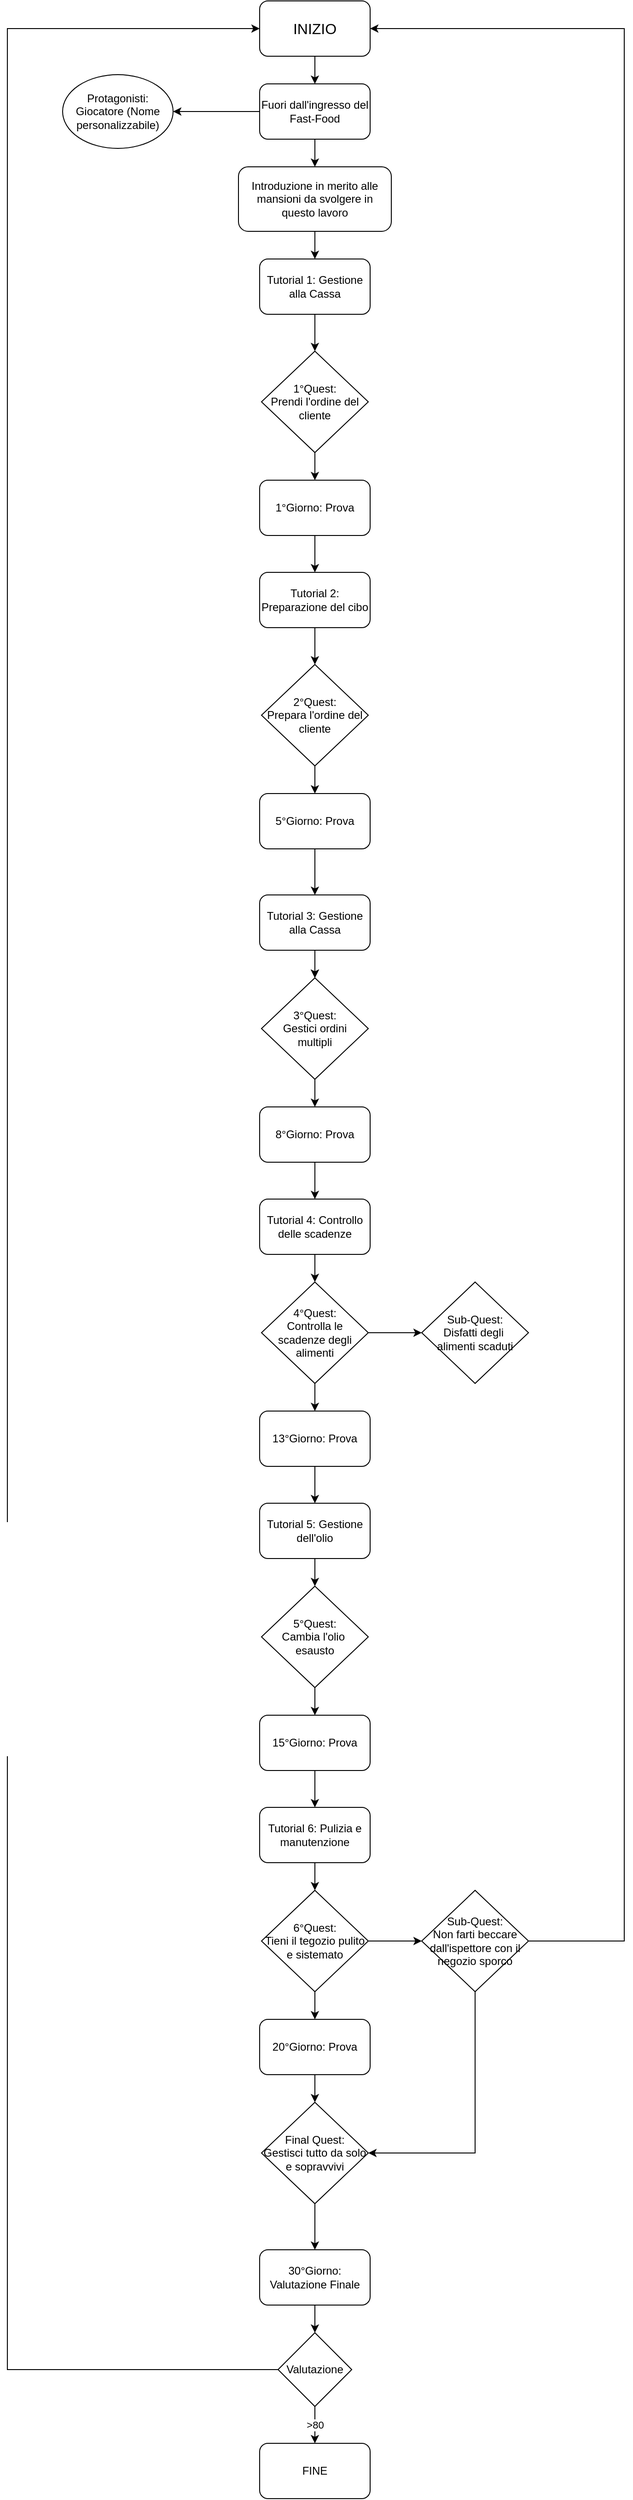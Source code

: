 <mxfile version="26.0.16">
  <diagram name="Pagina-1" id="FXbpu_-k7UZ_izN4wXpN">
    <mxGraphModel dx="3232" dy="1442" grid="1" gridSize="10" guides="1" tooltips="1" connect="1" arrows="1" fold="1" page="1" pageScale="1" pageWidth="827" pageHeight="1169" math="0" shadow="0">
      <root>
        <mxCell id="0" />
        <mxCell id="1" parent="0" />
        <mxCell id="MgWlx1ZWQF1b9k5S2F4w-1" value="&lt;font style=&quot;font-size: 16px;&quot;&gt;INIZIO&lt;/font&gt;" style="rounded=1;whiteSpace=wrap;html=1;" vertex="1" parent="1">
          <mxGeometry x="354" y="20" width="120" height="60" as="geometry" />
        </mxCell>
        <mxCell id="MgWlx1ZWQF1b9k5S2F4w-2" value="Fuori dall&#39;ingresso del Fast-Food" style="rounded=1;whiteSpace=wrap;html=1;" vertex="1" parent="1">
          <mxGeometry x="354" y="110" width="120" height="60" as="geometry" />
        </mxCell>
        <mxCell id="MgWlx1ZWQF1b9k5S2F4w-3" value="" style="endArrow=classic;html=1;rounded=0;exitX=0.5;exitY=1;exitDx=0;exitDy=0;entryX=0.5;entryY=0;entryDx=0;entryDy=0;" edge="1" parent="1" source="MgWlx1ZWQF1b9k5S2F4w-1" target="MgWlx1ZWQF1b9k5S2F4w-2">
          <mxGeometry width="50" height="50" relative="1" as="geometry">
            <mxPoint x="390" y="390" as="sourcePoint" />
            <mxPoint x="440" y="340" as="targetPoint" />
          </mxGeometry>
        </mxCell>
        <mxCell id="MgWlx1ZWQF1b9k5S2F4w-4" value="Protagonisti: Giocatore (Nome personalizzabile)" style="ellipse;whiteSpace=wrap;html=1;" vertex="1" parent="1">
          <mxGeometry x="140" y="100" width="120" height="80" as="geometry" />
        </mxCell>
        <mxCell id="MgWlx1ZWQF1b9k5S2F4w-5" value="" style="endArrow=classic;html=1;rounded=0;entryX=1;entryY=0.5;entryDx=0;entryDy=0;" edge="1" parent="1" source="MgWlx1ZWQF1b9k5S2F4w-2" target="MgWlx1ZWQF1b9k5S2F4w-4">
          <mxGeometry width="50" height="50" relative="1" as="geometry">
            <mxPoint x="350" y="190" as="sourcePoint" />
            <mxPoint x="310" y="160" as="targetPoint" />
          </mxGeometry>
        </mxCell>
        <mxCell id="MgWlx1ZWQF1b9k5S2F4w-6" value="" style="endArrow=classic;html=1;rounded=0;exitX=0.5;exitY=1;exitDx=0;exitDy=0;entryX=0.5;entryY=0;entryDx=0;entryDy=0;" edge="1" parent="1" source="MgWlx1ZWQF1b9k5S2F4w-2" target="MgWlx1ZWQF1b9k5S2F4w-7">
          <mxGeometry width="50" height="50" relative="1" as="geometry">
            <mxPoint x="520" y="360" as="sourcePoint" />
            <mxPoint x="414" y="310" as="targetPoint" />
          </mxGeometry>
        </mxCell>
        <mxCell id="MgWlx1ZWQF1b9k5S2F4w-7" value="Introduzione in merito alle mansioni da svolgere in questo lavoro" style="rounded=1;whiteSpace=wrap;html=1;" vertex="1" parent="1">
          <mxGeometry x="331" y="200" width="166" height="70" as="geometry" />
        </mxCell>
        <mxCell id="MgWlx1ZWQF1b9k5S2F4w-8" value="" style="endArrow=classic;html=1;rounded=0;exitX=0.5;exitY=1;exitDx=0;exitDy=0;entryX=0.5;entryY=0;entryDx=0;entryDy=0;" edge="1" parent="1" source="MgWlx1ZWQF1b9k5S2F4w-7" target="MgWlx1ZWQF1b9k5S2F4w-9">
          <mxGeometry width="50" height="50" relative="1" as="geometry">
            <mxPoint x="560" y="250.0" as="sourcePoint" />
            <mxPoint x="560" y="420" as="targetPoint" />
          </mxGeometry>
        </mxCell>
        <mxCell id="MgWlx1ZWQF1b9k5S2F4w-9" value="Tutorial 1: Gestione alla Cassa" style="rounded=1;whiteSpace=wrap;html=1;" vertex="1" parent="1">
          <mxGeometry x="354" y="300" width="120" height="60" as="geometry" />
        </mxCell>
        <mxCell id="MgWlx1ZWQF1b9k5S2F4w-12" value="" style="endArrow=classic;html=1;rounded=0;exitX=0.5;exitY=1;exitDx=0;exitDy=0;entryX=0.5;entryY=0;entryDx=0;entryDy=0;" edge="1" parent="1" source="MgWlx1ZWQF1b9k5S2F4w-11" target="MgWlx1ZWQF1b9k5S2F4w-15">
          <mxGeometry width="50" height="50" relative="1" as="geometry">
            <mxPoint x="460" y="570" as="sourcePoint" />
            <mxPoint x="414" y="560" as="targetPoint" />
          </mxGeometry>
        </mxCell>
        <mxCell id="MgWlx1ZWQF1b9k5S2F4w-15" value="1°Giorno: Prova" style="rounded=1;whiteSpace=wrap;html=1;" vertex="1" parent="1">
          <mxGeometry x="354" y="540" width="120" height="60" as="geometry" />
        </mxCell>
        <mxCell id="MgWlx1ZWQF1b9k5S2F4w-16" value="" style="endArrow=classic;html=1;rounded=0;exitX=0.5;exitY=1;exitDx=0;exitDy=0;" edge="1" parent="1" source="MgWlx1ZWQF1b9k5S2F4w-9" target="MgWlx1ZWQF1b9k5S2F4w-11">
          <mxGeometry width="50" height="50" relative="1" as="geometry">
            <mxPoint x="414" y="360" as="sourcePoint" />
            <mxPoint x="414" y="560" as="targetPoint" />
          </mxGeometry>
        </mxCell>
        <mxCell id="MgWlx1ZWQF1b9k5S2F4w-11" value="1°Quest:&lt;br&gt;Prendi l&#39;ordine del cliente" style="rhombus;whiteSpace=wrap;html=1;" vertex="1" parent="1">
          <mxGeometry x="356" y="400" width="116" height="110" as="geometry" />
        </mxCell>
        <mxCell id="MgWlx1ZWQF1b9k5S2F4w-18" value="" style="endArrow=classic;html=1;rounded=0;exitX=0.5;exitY=1;exitDx=0;exitDy=0;entryX=0.5;entryY=0;entryDx=0;entryDy=0;" edge="1" parent="1" source="MgWlx1ZWQF1b9k5S2F4w-21" target="MgWlx1ZWQF1b9k5S2F4w-19">
          <mxGeometry width="50" height="50" relative="1" as="geometry">
            <mxPoint x="460" y="810" as="sourcePoint" />
            <mxPoint x="414" y="800" as="targetPoint" />
          </mxGeometry>
        </mxCell>
        <mxCell id="MgWlx1ZWQF1b9k5S2F4w-19" value="5°Giorno: Prova" style="rounded=1;whiteSpace=wrap;html=1;" vertex="1" parent="1">
          <mxGeometry x="354" y="880" width="120" height="60" as="geometry" />
        </mxCell>
        <mxCell id="MgWlx1ZWQF1b9k5S2F4w-20" value="" style="endArrow=classic;html=1;rounded=0;exitX=0.5;exitY=1;exitDx=0;exitDy=0;entryX=0.5;entryY=0;entryDx=0;entryDy=0;" edge="1" parent="1" target="MgWlx1ZWQF1b9k5S2F4w-22" source="MgWlx1ZWQF1b9k5S2F4w-15">
          <mxGeometry width="50" height="50" relative="1" as="geometry">
            <mxPoint x="414" y="600" as="sourcePoint" />
            <mxPoint x="480" y="640" as="targetPoint" />
          </mxGeometry>
        </mxCell>
        <mxCell id="MgWlx1ZWQF1b9k5S2F4w-21" value="2°Quest:&lt;br&gt;Prepara l&#39;ordine del cliente" style="rhombus;whiteSpace=wrap;html=1;" vertex="1" parent="1">
          <mxGeometry x="356" y="740" width="116" height="110" as="geometry" />
        </mxCell>
        <mxCell id="MgWlx1ZWQF1b9k5S2F4w-22" value="Tutorial 2: Preparazione del cibo" style="rounded=1;whiteSpace=wrap;html=1;" vertex="1" parent="1">
          <mxGeometry x="354" y="640" width="120" height="60" as="geometry" />
        </mxCell>
        <mxCell id="MgWlx1ZWQF1b9k5S2F4w-23" value="" style="endArrow=classic;html=1;rounded=0;exitX=0.5;exitY=1;exitDx=0;exitDy=0;entryX=0.5;entryY=0;entryDx=0;entryDy=0;" edge="1" parent="1" source="MgWlx1ZWQF1b9k5S2F4w-22" target="MgWlx1ZWQF1b9k5S2F4w-21">
          <mxGeometry width="50" height="50" relative="1" as="geometry">
            <mxPoint x="630" y="840" as="sourcePoint" />
            <mxPoint x="680" y="790" as="targetPoint" />
          </mxGeometry>
        </mxCell>
        <mxCell id="MgWlx1ZWQF1b9k5S2F4w-27" value="" style="endArrow=classic;html=1;rounded=0;exitX=0.5;exitY=1;exitDx=0;exitDy=0;entryX=0.5;entryY=0;entryDx=0;entryDy=0;" edge="1" parent="1" source="MgWlx1ZWQF1b9k5S2F4w-29" target="MgWlx1ZWQF1b9k5S2F4w-28">
          <mxGeometry width="50" height="50" relative="1" as="geometry">
            <mxPoint x="462" y="1150" as="sourcePoint" />
            <mxPoint x="416" y="1140" as="targetPoint" />
          </mxGeometry>
        </mxCell>
        <mxCell id="MgWlx1ZWQF1b9k5S2F4w-28" value="8°Giorno: Prova" style="rounded=1;whiteSpace=wrap;html=1;" vertex="1" parent="1">
          <mxGeometry x="354" y="1220" width="120" height="60" as="geometry" />
        </mxCell>
        <mxCell id="MgWlx1ZWQF1b9k5S2F4w-29" value="3°Quest:&lt;br&gt;Gestici ordini&lt;div&gt;multipli&lt;/div&gt;" style="rhombus;whiteSpace=wrap;html=1;" vertex="1" parent="1">
          <mxGeometry x="356" y="1080" width="116" height="110" as="geometry" />
        </mxCell>
        <mxCell id="MgWlx1ZWQF1b9k5S2F4w-35" value="" style="edgeStyle=orthogonalEdgeStyle;rounded=0;orthogonalLoop=1;jettySize=auto;html=1;" edge="1" parent="1" source="MgWlx1ZWQF1b9k5S2F4w-30" target="MgWlx1ZWQF1b9k5S2F4w-29">
          <mxGeometry relative="1" as="geometry" />
        </mxCell>
        <mxCell id="MgWlx1ZWQF1b9k5S2F4w-30" value="Tutorial 3: Gestione alla Cassa" style="rounded=1;whiteSpace=wrap;html=1;" vertex="1" parent="1">
          <mxGeometry x="354" y="990" width="120" height="60" as="geometry" />
        </mxCell>
        <mxCell id="MgWlx1ZWQF1b9k5S2F4w-31" value="" style="endArrow=classic;html=1;rounded=0;exitX=0.5;exitY=1;exitDx=0;exitDy=0;entryX=0.5;entryY=0;entryDx=0;entryDy=0;" edge="1" parent="1" source="MgWlx1ZWQF1b9k5S2F4w-30" target="MgWlx1ZWQF1b9k5S2F4w-29">
          <mxGeometry width="50" height="50" relative="1" as="geometry">
            <mxPoint x="632" y="1180" as="sourcePoint" />
            <mxPoint x="682" y="1130" as="targetPoint" />
          </mxGeometry>
        </mxCell>
        <mxCell id="MgWlx1ZWQF1b9k5S2F4w-32" value="" style="endArrow=classic;html=1;rounded=0;exitX=0.5;exitY=1;exitDx=0;exitDy=0;entryX=0.5;entryY=0;entryDx=0;entryDy=0;" edge="1" parent="1" source="MgWlx1ZWQF1b9k5S2F4w-19" target="MgWlx1ZWQF1b9k5S2F4w-30">
          <mxGeometry width="50" height="50" relative="1" as="geometry">
            <mxPoint x="426" y="1050" as="sourcePoint" />
            <mxPoint x="426" y="1090" as="targetPoint" />
          </mxGeometry>
        </mxCell>
        <mxCell id="MgWlx1ZWQF1b9k5S2F4w-36" value="" style="endArrow=classic;html=1;rounded=0;exitX=0.5;exitY=1;exitDx=0;exitDy=0;entryX=0.5;entryY=0;entryDx=0;entryDy=0;" edge="1" parent="1" source="MgWlx1ZWQF1b9k5S2F4w-38" target="MgWlx1ZWQF1b9k5S2F4w-37">
          <mxGeometry width="50" height="50" relative="1" as="geometry">
            <mxPoint x="462" y="1480" as="sourcePoint" />
            <mxPoint x="416" y="1470" as="targetPoint" />
          </mxGeometry>
        </mxCell>
        <mxCell id="MgWlx1ZWQF1b9k5S2F4w-37" value="13°Giorno: Prova" style="rounded=1;whiteSpace=wrap;html=1;" vertex="1" parent="1">
          <mxGeometry x="354" y="1550" width="120" height="60" as="geometry" />
        </mxCell>
        <mxCell id="MgWlx1ZWQF1b9k5S2F4w-38" value="4°Quest:&lt;br&gt;Controlla le scadenze degli alimenti&lt;span style=&quot;color: rgba(0, 0, 0, 0); font-family: monospace; font-size: 0px; text-align: start; text-wrap-mode: nowrap;&quot;&gt;%3CmxGraphModel%3E%3Croot%3E%3CmxCell%20id%3D%220%22%2F%3E%3CmxCell%20id%3D%221%22%20parent%3D%220%22%2F%3E%3CmxCell%20id%3D%222%22%20value%3D%22%22%20style%3D%22endArrow%3Dclassic%3Bhtml%3D1%3Brounded%3D0%3BexitX%3D0.5%3BexitY%3D1%3BexitDx%3D0%3BexitDy%3D0%3BentryX%3D0.5%3BentryY%3D0%3BentryDx%3D0%3BentryDy%3D0%3B%22%20edge%3D%221%22%20source%3D%224%22%20target%3D%223%22%20parent%3D%221%22%3E%3CmxGeometry%20width%3D%2250%22%20height%3D%2250%22%20relative%3D%221%22%20as%3D%22geometry%22%3E%3CmxPoint%20x%3D%22462%22%20y%3D%221150%22%20as%3D%22sourcePoint%22%2F%3E%3CmxPoint%20x%3D%22416%22%20y%3D%221140%22%20as%3D%22targetPoint%22%2F%3E%3C%2FmxGeometry%3E%3C%2FmxCell%3E%3CmxCell%20id%3D%223%22%20value%3D%227%C2%B0Giorno%3A%20Prova%22%20style%3D%22rounded%3D1%3BwhiteSpace%3Dwrap%3Bhtml%3D1%3B%22%20vertex%3D%221%22%20parent%3D%221%22%3E%3CmxGeometry%20x%3D%22354%22%20y%3D%221220%22%20width%3D%22120%22%20height%3D%2260%22%20as%3D%22geometry%22%2F%3E%3C%2FmxCell%3E%3CmxCell%20id%3D%224%22%20value%3D%223%C2%B0Quest%3A%26lt%3Bbr%26gt%3BGestici%20ordini%26lt%3Bdiv%26gt%3Bmultipli%26lt%3B%2Fdiv%26gt%3B%22%20style%3D%22rhombus%3BwhiteSpace%3Dwrap%3Bhtml%3D1%3B%22%20vertex%3D%221%22%20parent%3D%221%22%3E%3CmxGeometry%20x%3D%22356%22%20y%3D%221080%22%20width%3D%22116%22%20height%3D%22110%22%20as%3D%22geometry%22%2F%3E%3C%2FmxCell%3E%3CmxCell%20id%3D%225%22%20value%3D%22Tutorial%203%3A%20Gestione%20alla%20Cassa%22%20style%3D%22rounded%3D1%3BwhiteSpace%3Dwrap%3Bhtml%3D1%3B%22%20vertex%3D%221%22%20parent%3D%221%22%3E%3CmxGeometry%20x%3D%22354%22%20y%3D%22990%22%20width%3D%22120%22%20height%3D%2260%22%20as%3D%22geometry%22%2F%3E%3C%2FmxCell%3E%3CmxCell%20id%3D%226%22%20value%3D%22%22%20style%3D%22endArrow%3Dclassic%3Bhtml%3D1%3Brounded%3D0%3BexitX%3D0.5%3BexitY%3D1%3BexitDx%3D0%3BexitDy%3D0%3BentryX%3D0.5%3BentryY%3D0%3BentryDx%3D0%3BentryDy%3D0%3B%22%20edge%3D%221%22%20source%3D%225%22%20target%3D%224%22%20parent%3D%221%22%3E%3CmxGeometry%20width%3D%2250%22%20height%3D%2250%22%20relative%3D%221%22%20as%3D%22geometry%22%3E%3CmxPoint%20x%3D%22632%22%20y%3D%221180%22%20as%3D%22sourcePoint%22%2F%3E%3CmxPoint%20x%3D%22682%22%20y%3D%221130%22%20as%3D%22targetPoint%22%2F%3E%3C%2FmxGeometry%3E%3C%2FmxCell%3E%3C%2Froot%3E%3C%2FmxGraphModel%3E&lt;/span&gt;" style="rhombus;whiteSpace=wrap;html=1;" vertex="1" parent="1">
          <mxGeometry x="356" y="1410" width="116" height="110" as="geometry" />
        </mxCell>
        <mxCell id="MgWlx1ZWQF1b9k5S2F4w-39" value="Tutorial 4: Controllo delle scadenze" style="rounded=1;whiteSpace=wrap;html=1;" vertex="1" parent="1">
          <mxGeometry x="354" y="1320" width="120" height="60" as="geometry" />
        </mxCell>
        <mxCell id="MgWlx1ZWQF1b9k5S2F4w-40" value="" style="endArrow=classic;html=1;rounded=0;exitX=0.5;exitY=1;exitDx=0;exitDy=0;entryX=0.5;entryY=0;entryDx=0;entryDy=0;" edge="1" parent="1" source="MgWlx1ZWQF1b9k5S2F4w-39" target="MgWlx1ZWQF1b9k5S2F4w-38">
          <mxGeometry width="50" height="50" relative="1" as="geometry">
            <mxPoint x="632" y="1510" as="sourcePoint" />
            <mxPoint x="682" y="1460" as="targetPoint" />
          </mxGeometry>
        </mxCell>
        <mxCell id="MgWlx1ZWQF1b9k5S2F4w-41" value="" style="endArrow=classic;html=1;rounded=0;exitX=0.5;exitY=1;exitDx=0;exitDy=0;entryX=0.5;entryY=0;entryDx=0;entryDy=0;" edge="1" parent="1" source="MgWlx1ZWQF1b9k5S2F4w-43" target="MgWlx1ZWQF1b9k5S2F4w-42">
          <mxGeometry width="50" height="50" relative="1" as="geometry">
            <mxPoint x="462" y="1810" as="sourcePoint" />
            <mxPoint x="416" y="1800" as="targetPoint" />
          </mxGeometry>
        </mxCell>
        <mxCell id="MgWlx1ZWQF1b9k5S2F4w-59" style="edgeStyle=orthogonalEdgeStyle;rounded=0;orthogonalLoop=1;jettySize=auto;html=1;exitX=0.5;exitY=1;exitDx=0;exitDy=0;" edge="1" parent="1" source="MgWlx1ZWQF1b9k5S2F4w-42" target="MgWlx1ZWQF1b9k5S2F4w-53">
          <mxGeometry relative="1" as="geometry" />
        </mxCell>
        <mxCell id="MgWlx1ZWQF1b9k5S2F4w-42" value="15°Giorno: Prova" style="rounded=1;whiteSpace=wrap;html=1;" vertex="1" parent="1">
          <mxGeometry x="354" y="1880" width="120" height="60" as="geometry" />
        </mxCell>
        <mxCell id="MgWlx1ZWQF1b9k5S2F4w-43" value="5°Quest:&lt;br&gt;Cambia l&#39;olio&amp;nbsp;&lt;div&gt;esausto&lt;/div&gt;" style="rhombus;whiteSpace=wrap;html=1;" vertex="1" parent="1">
          <mxGeometry x="356" y="1740" width="116" height="110" as="geometry" />
        </mxCell>
        <mxCell id="MgWlx1ZWQF1b9k5S2F4w-44" value="Tutorial 5: Gestione dell&#39;olio" style="rounded=1;whiteSpace=wrap;html=1;" vertex="1" parent="1">
          <mxGeometry x="354" y="1650" width="120" height="60" as="geometry" />
        </mxCell>
        <mxCell id="MgWlx1ZWQF1b9k5S2F4w-45" value="" style="endArrow=classic;html=1;rounded=0;exitX=0.5;exitY=1;exitDx=0;exitDy=0;entryX=0.5;entryY=0;entryDx=0;entryDy=0;" edge="1" parent="1" source="MgWlx1ZWQF1b9k5S2F4w-44" target="MgWlx1ZWQF1b9k5S2F4w-43">
          <mxGeometry width="50" height="50" relative="1" as="geometry">
            <mxPoint x="632" y="1840" as="sourcePoint" />
            <mxPoint x="682" y="1790" as="targetPoint" />
          </mxGeometry>
        </mxCell>
        <mxCell id="MgWlx1ZWQF1b9k5S2F4w-46" value="Sub-Quest:&lt;div&gt;Disfatti degli&amp;nbsp;&lt;/div&gt;&lt;div&gt;alimenti scaduti&lt;/div&gt;" style="rhombus;whiteSpace=wrap;html=1;" vertex="1" parent="1">
          <mxGeometry x="530" y="1410" width="116" height="110" as="geometry" />
        </mxCell>
        <mxCell id="MgWlx1ZWQF1b9k5S2F4w-47" value="" style="endArrow=classic;html=1;rounded=0;exitX=1;exitY=0.5;exitDx=0;exitDy=0;entryX=0;entryY=0.5;entryDx=0;entryDy=0;" edge="1" parent="1" source="MgWlx1ZWQF1b9k5S2F4w-38" target="MgWlx1ZWQF1b9k5S2F4w-46">
          <mxGeometry width="50" height="50" relative="1" as="geometry">
            <mxPoint x="500" y="1390" as="sourcePoint" />
            <mxPoint x="550" y="1340" as="targetPoint" />
          </mxGeometry>
        </mxCell>
        <mxCell id="MgWlx1ZWQF1b9k5S2F4w-48" value="" style="endArrow=classic;html=1;rounded=0;entryX=0.5;entryY=0;entryDx=0;entryDy=0;exitX=0.5;exitY=1;exitDx=0;exitDy=0;" edge="1" parent="1" source="MgWlx1ZWQF1b9k5S2F4w-28" target="MgWlx1ZWQF1b9k5S2F4w-39">
          <mxGeometry width="50" height="50" relative="1" as="geometry">
            <mxPoint x="160" y="1370" as="sourcePoint" />
            <mxPoint x="210" y="1320" as="targetPoint" />
          </mxGeometry>
        </mxCell>
        <mxCell id="MgWlx1ZWQF1b9k5S2F4w-49" value="" style="endArrow=classic;html=1;rounded=0;entryX=0.5;entryY=0;entryDx=0;entryDy=0;exitX=0.5;exitY=1;exitDx=0;exitDy=0;" edge="1" parent="1" source="MgWlx1ZWQF1b9k5S2F4w-37" target="MgWlx1ZWQF1b9k5S2F4w-44">
          <mxGeometry width="50" height="50" relative="1" as="geometry">
            <mxPoint x="510" y="1610" as="sourcePoint" />
            <mxPoint x="424" y="1330" as="targetPoint" />
          </mxGeometry>
        </mxCell>
        <mxCell id="MgWlx1ZWQF1b9k5S2F4w-50" value="" style="endArrow=classic;html=1;rounded=0;exitX=0.5;exitY=1;exitDx=0;exitDy=0;entryX=0.5;entryY=0;entryDx=0;entryDy=0;" edge="1" parent="1" source="MgWlx1ZWQF1b9k5S2F4w-52" target="MgWlx1ZWQF1b9k5S2F4w-51">
          <mxGeometry width="50" height="50" relative="1" as="geometry">
            <mxPoint x="462" y="2140" as="sourcePoint" />
            <mxPoint x="416" y="2130" as="targetPoint" />
          </mxGeometry>
        </mxCell>
        <mxCell id="MgWlx1ZWQF1b9k5S2F4w-51" value="20°Giorno: Prova" style="rounded=1;whiteSpace=wrap;html=1;" vertex="1" parent="1">
          <mxGeometry x="354" y="2210" width="120" height="60" as="geometry" />
        </mxCell>
        <mxCell id="MgWlx1ZWQF1b9k5S2F4w-52" value="6°Quest:&lt;br&gt;Tieni il tegozio pulito e sistemato" style="rhombus;whiteSpace=wrap;html=1;" vertex="1" parent="1">
          <mxGeometry x="356" y="2070" width="116" height="110" as="geometry" />
        </mxCell>
        <mxCell id="MgWlx1ZWQF1b9k5S2F4w-53" value="Tutorial 6: Pulizia e manutenzione" style="rounded=1;whiteSpace=wrap;html=1;" vertex="1" parent="1">
          <mxGeometry x="354" y="1980" width="120" height="60" as="geometry" />
        </mxCell>
        <mxCell id="MgWlx1ZWQF1b9k5S2F4w-54" value="" style="endArrow=classic;html=1;rounded=0;exitX=0.5;exitY=1;exitDx=0;exitDy=0;entryX=0.5;entryY=0;entryDx=0;entryDy=0;" edge="1" parent="1" source="MgWlx1ZWQF1b9k5S2F4w-53" target="MgWlx1ZWQF1b9k5S2F4w-52">
          <mxGeometry width="50" height="50" relative="1" as="geometry">
            <mxPoint x="632" y="2170" as="sourcePoint" />
            <mxPoint x="682" y="2120" as="targetPoint" />
          </mxGeometry>
        </mxCell>
        <mxCell id="MgWlx1ZWQF1b9k5S2F4w-65" style="edgeStyle=orthogonalEdgeStyle;rounded=0;orthogonalLoop=1;jettySize=auto;html=1;exitX=0.5;exitY=1;exitDx=0;exitDy=0;entryX=1;entryY=0.5;entryDx=0;entryDy=0;" edge="1" parent="1" source="MgWlx1ZWQF1b9k5S2F4w-55" target="MgWlx1ZWQF1b9k5S2F4w-62">
          <mxGeometry relative="1" as="geometry">
            <mxPoint x="410" y="2320" as="targetPoint" />
            <Array as="points">
              <mxPoint x="588" y="2355" />
            </Array>
          </mxGeometry>
        </mxCell>
        <mxCell id="MgWlx1ZWQF1b9k5S2F4w-55" value="Sub-Quest:&lt;div&gt;Non farti beccare dall&#39;ispettore con il negozio sporco&lt;/div&gt;" style="rhombus;whiteSpace=wrap;html=1;" vertex="1" parent="1">
          <mxGeometry x="530" y="2070" width="116" height="110" as="geometry" />
        </mxCell>
        <mxCell id="MgWlx1ZWQF1b9k5S2F4w-56" value="" style="endArrow=classic;html=1;rounded=0;exitX=1;exitY=0.5;exitDx=0;exitDy=0;entryX=0;entryY=0.5;entryDx=0;entryDy=0;" edge="1" parent="1" source="MgWlx1ZWQF1b9k5S2F4w-52" target="MgWlx1ZWQF1b9k5S2F4w-55">
          <mxGeometry width="50" height="50" relative="1" as="geometry">
            <mxPoint x="520" y="2050" as="sourcePoint" />
            <mxPoint x="570" y="2000" as="targetPoint" />
          </mxGeometry>
        </mxCell>
        <mxCell id="MgWlx1ZWQF1b9k5S2F4w-57" value="" style="endArrow=classic;html=1;rounded=0;exitX=1;exitY=0.5;exitDx=0;exitDy=0;entryX=1;entryY=0.5;entryDx=0;entryDy=0;" edge="1" parent="1" source="MgWlx1ZWQF1b9k5S2F4w-55" target="MgWlx1ZWQF1b9k5S2F4w-1">
          <mxGeometry width="50" height="50" relative="1" as="geometry">
            <mxPoint x="580" y="2030" as="sourcePoint" />
            <mxPoint x="750" y="50" as="targetPoint" />
            <Array as="points">
              <mxPoint x="750" y="2125" />
              <mxPoint x="750" y="50" />
            </Array>
          </mxGeometry>
        </mxCell>
        <mxCell id="MgWlx1ZWQF1b9k5S2F4w-61" value="FINE" style="rounded=1;whiteSpace=wrap;html=1;" vertex="1" parent="1">
          <mxGeometry x="354" y="2670" width="120" height="60" as="geometry" />
        </mxCell>
        <mxCell id="MgWlx1ZWQF1b9k5S2F4w-69" style="edgeStyle=orthogonalEdgeStyle;rounded=0;orthogonalLoop=1;jettySize=auto;html=1;exitX=0.5;exitY=1;exitDx=0;exitDy=0;" edge="1" parent="1" source="MgWlx1ZWQF1b9k5S2F4w-62" target="MgWlx1ZWQF1b9k5S2F4w-68">
          <mxGeometry relative="1" as="geometry" />
        </mxCell>
        <mxCell id="MgWlx1ZWQF1b9k5S2F4w-62" value="Final Quest:&lt;div&gt;Gestisci tutto da solo e sopravvivi&lt;/div&gt;" style="rhombus;whiteSpace=wrap;html=1;" vertex="1" parent="1">
          <mxGeometry x="356" y="2300" width="116" height="110" as="geometry" />
        </mxCell>
        <mxCell id="MgWlx1ZWQF1b9k5S2F4w-64" value="" style="endArrow=classic;html=1;rounded=0;exitX=0.5;exitY=1;exitDx=0;exitDy=0;entryX=0.5;entryY=0;entryDx=0;entryDy=0;" edge="1" parent="1" source="MgWlx1ZWQF1b9k5S2F4w-51" target="MgWlx1ZWQF1b9k5S2F4w-62">
          <mxGeometry width="50" height="50" relative="1" as="geometry">
            <mxPoint x="416" y="2360.0" as="sourcePoint" />
            <mxPoint x="684" y="2440" as="targetPoint" />
          </mxGeometry>
        </mxCell>
        <mxCell id="MgWlx1ZWQF1b9k5S2F4w-70" style="edgeStyle=orthogonalEdgeStyle;rounded=0;orthogonalLoop=1;jettySize=auto;html=1;exitX=0.5;exitY=1;exitDx=0;exitDy=0;entryX=0.5;entryY=0;entryDx=0;entryDy=0;" edge="1" parent="1" source="MgWlx1ZWQF1b9k5S2F4w-68" target="MgWlx1ZWQF1b9k5S2F4w-71">
          <mxGeometry relative="1" as="geometry" />
        </mxCell>
        <mxCell id="MgWlx1ZWQF1b9k5S2F4w-68" value="30°Giorno: Valutazione Finale" style="rounded=1;whiteSpace=wrap;html=1;" vertex="1" parent="1">
          <mxGeometry x="354" y="2460" width="120" height="60" as="geometry" />
        </mxCell>
        <mxCell id="MgWlx1ZWQF1b9k5S2F4w-72" value="&amp;gt;80" style="edgeStyle=orthogonalEdgeStyle;rounded=0;orthogonalLoop=1;jettySize=auto;html=1;exitX=0.5;exitY=1;exitDx=0;exitDy=0;entryX=0.5;entryY=0;entryDx=0;entryDy=0;" edge="1" parent="1" source="MgWlx1ZWQF1b9k5S2F4w-71" target="MgWlx1ZWQF1b9k5S2F4w-61">
          <mxGeometry relative="1" as="geometry" />
        </mxCell>
        <mxCell id="MgWlx1ZWQF1b9k5S2F4w-73" style="edgeStyle=orthogonalEdgeStyle;rounded=0;orthogonalLoop=1;jettySize=auto;html=1;exitX=0;exitY=0.5;exitDx=0;exitDy=0;entryX=0;entryY=0.5;entryDx=0;entryDy=0;" edge="1" parent="1" source="MgWlx1ZWQF1b9k5S2F4w-71" target="MgWlx1ZWQF1b9k5S2F4w-1">
          <mxGeometry relative="1" as="geometry">
            <mxPoint x="80" y="50" as="targetPoint" />
            <Array as="points">
              <mxPoint x="80" y="2590" />
              <mxPoint x="80" y="50" />
            </Array>
          </mxGeometry>
        </mxCell>
        <mxCell id="MgWlx1ZWQF1b9k5S2F4w-71" value="Valutazione" style="rhombus;whiteSpace=wrap;html=1;" vertex="1" parent="1">
          <mxGeometry x="374" y="2550" width="80" height="80" as="geometry" />
        </mxCell>
      </root>
    </mxGraphModel>
  </diagram>
</mxfile>
